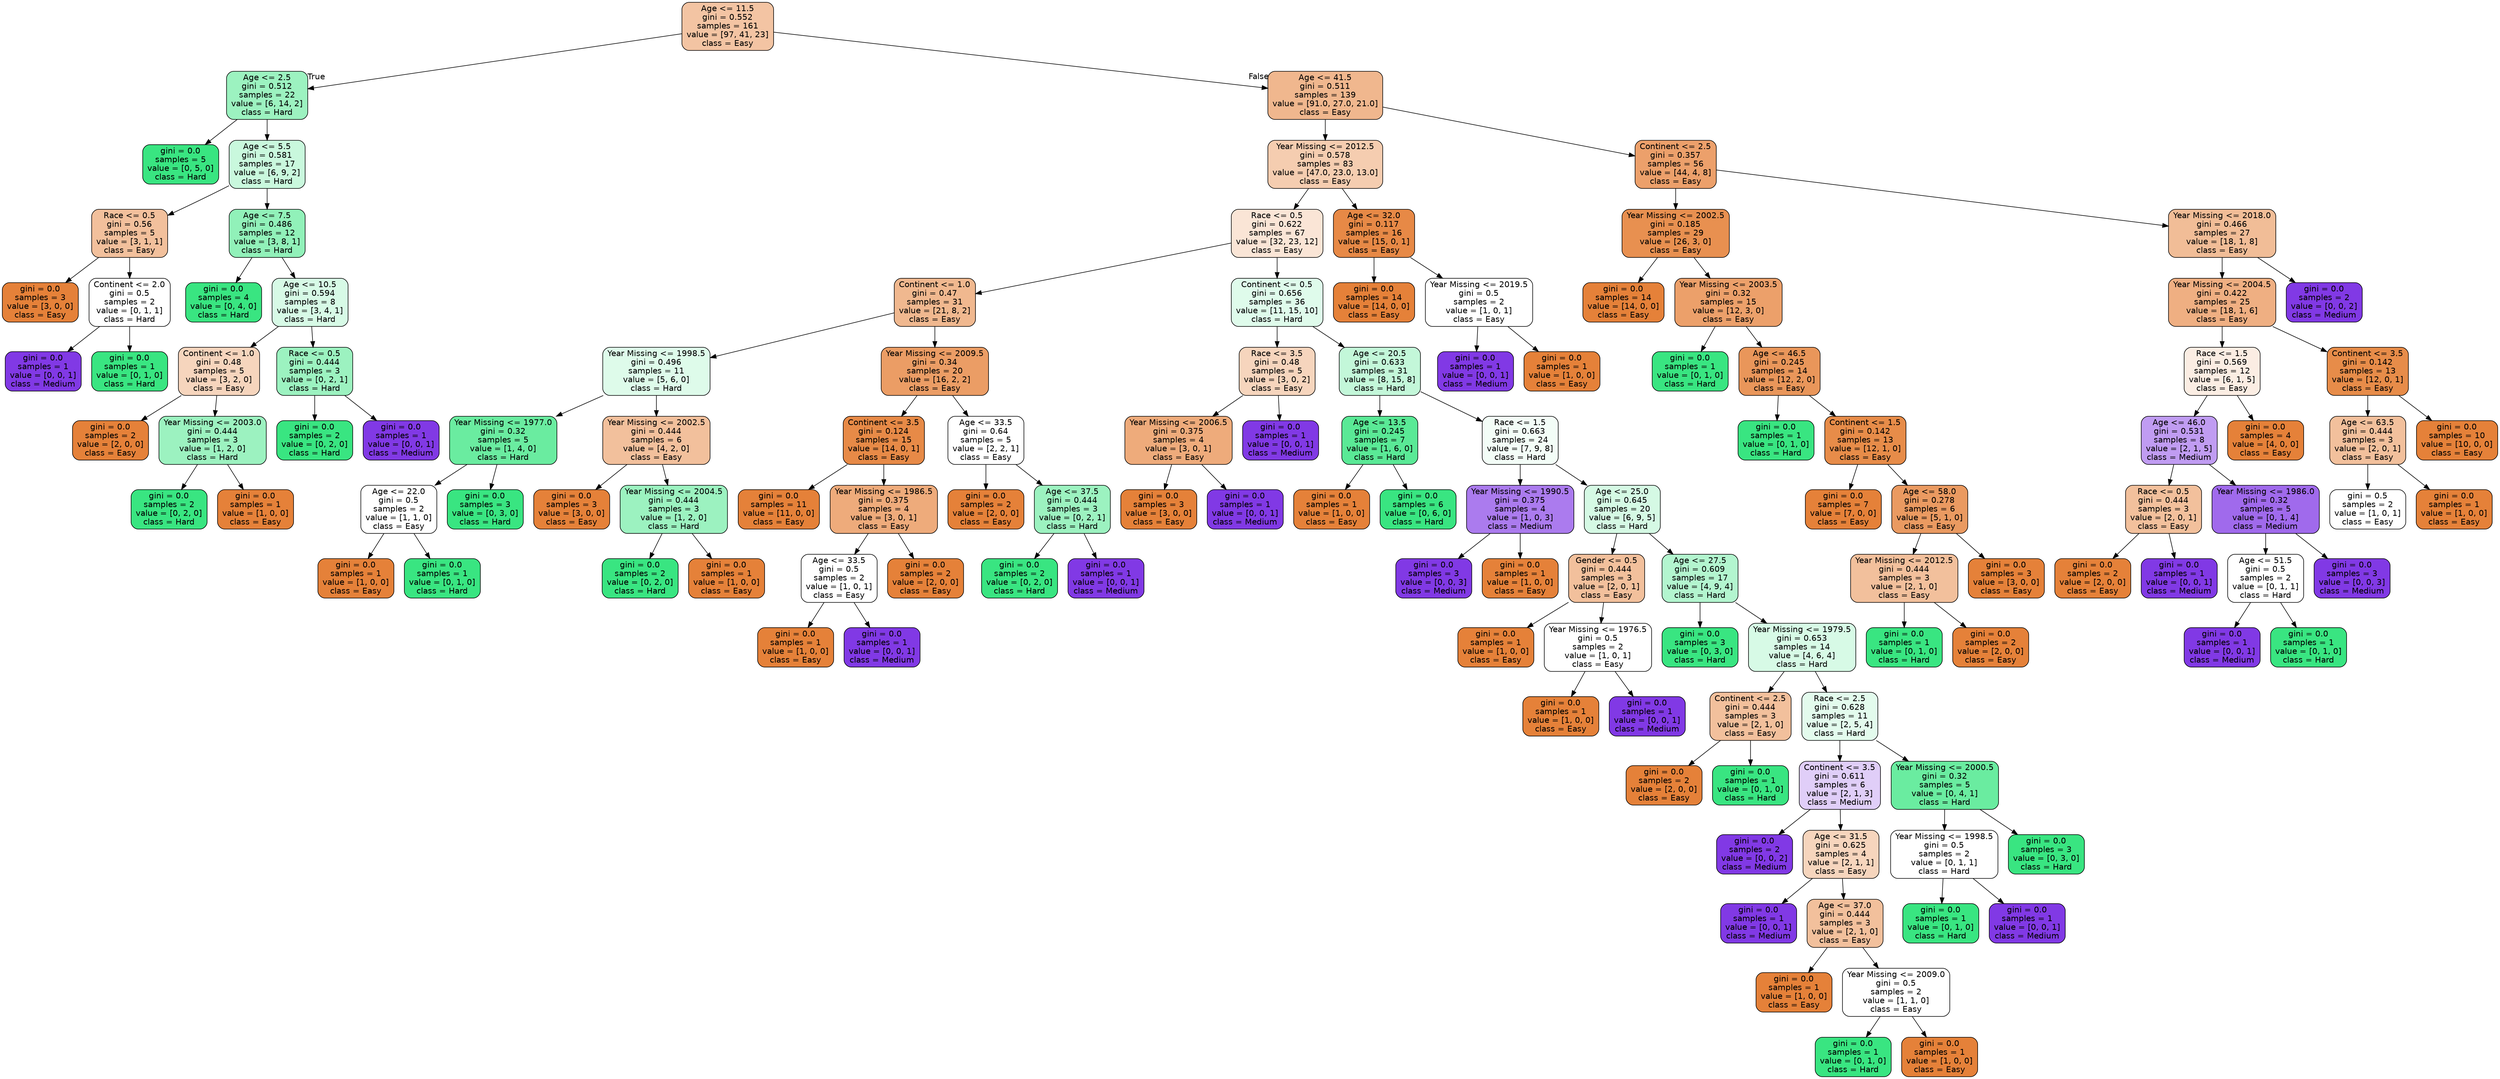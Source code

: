 digraph Tree {
node [shape=box, style="filled, rounded", color="black", fontname="helvetica"] ;
edge [fontname="helvetica"] ;
0 [label="Age <= 11.5\ngini = 0.552\nsamples = 161\nvalue = [97, 41, 23]\nclass = Easy", fillcolor="#f3c4a3"] ;
1 [label="Age <= 2.5\ngini = 0.512\nsamples = 22\nvalue = [6, 14, 2]\nclass = Hard", fillcolor="#9cf2c0"] ;
0 -> 1 [labeldistance=2.5, labelangle=45, headlabel="True"] ;
2 [label="gini = 0.0\nsamples = 5\nvalue = [0, 5, 0]\nclass = Hard", fillcolor="#39e581"] ;
1 -> 2 ;
3 [label="Age <= 5.5\ngini = 0.581\nsamples = 17\nvalue = [6, 9, 2]\nclass = Hard", fillcolor="#c9f8dd"] ;
1 -> 3 ;
4 [label="Race <= 0.5\ngini = 0.56\nsamples = 5\nvalue = [3, 1, 1]\nclass = Easy", fillcolor="#f2c09c"] ;
3 -> 4 ;
5 [label="gini = 0.0\nsamples = 3\nvalue = [3, 0, 0]\nclass = Easy", fillcolor="#e58139"] ;
4 -> 5 ;
6 [label="Continent <= 2.0\ngini = 0.5\nsamples = 2\nvalue = [0, 1, 1]\nclass = Hard", fillcolor="#ffffff"] ;
4 -> 6 ;
7 [label="gini = 0.0\nsamples = 1\nvalue = [0, 0, 1]\nclass = Medium", fillcolor="#8139e5"] ;
6 -> 7 ;
8 [label="gini = 0.0\nsamples = 1\nvalue = [0, 1, 0]\nclass = Hard", fillcolor="#39e581"] ;
6 -> 8 ;
9 [label="Age <= 7.5\ngini = 0.486\nsamples = 12\nvalue = [3, 8, 1]\nclass = Hard", fillcolor="#91f1b9"] ;
3 -> 9 ;
10 [label="gini = 0.0\nsamples = 4\nvalue = [0, 4, 0]\nclass = Hard", fillcolor="#39e581"] ;
9 -> 10 ;
11 [label="Age <= 10.5\ngini = 0.594\nsamples = 8\nvalue = [3, 4, 1]\nclass = Hard", fillcolor="#d7fae6"] ;
9 -> 11 ;
12 [label="Continent <= 1.0\ngini = 0.48\nsamples = 5\nvalue = [3, 2, 0]\nclass = Easy", fillcolor="#f6d5bd"] ;
11 -> 12 ;
13 [label="gini = 0.0\nsamples = 2\nvalue = [2, 0, 0]\nclass = Easy", fillcolor="#e58139"] ;
12 -> 13 ;
14 [label="Year Missing <= 2003.0\ngini = 0.444\nsamples = 3\nvalue = [1, 2, 0]\nclass = Hard", fillcolor="#9cf2c0"] ;
12 -> 14 ;
15 [label="gini = 0.0\nsamples = 2\nvalue = [0, 2, 0]\nclass = Hard", fillcolor="#39e581"] ;
14 -> 15 ;
16 [label="gini = 0.0\nsamples = 1\nvalue = [1, 0, 0]\nclass = Easy", fillcolor="#e58139"] ;
14 -> 16 ;
17 [label="Race <= 0.5\ngini = 0.444\nsamples = 3\nvalue = [0, 2, 1]\nclass = Hard", fillcolor="#9cf2c0"] ;
11 -> 17 ;
18 [label="gini = 0.0\nsamples = 2\nvalue = [0, 2, 0]\nclass = Hard", fillcolor="#39e581"] ;
17 -> 18 ;
19 [label="gini = 0.0\nsamples = 1\nvalue = [0, 0, 1]\nclass = Medium", fillcolor="#8139e5"] ;
17 -> 19 ;
20 [label="Age <= 41.5\ngini = 0.511\nsamples = 139\nvalue = [91.0, 27.0, 21.0]\nclass = Easy", fillcolor="#f0b78e"] ;
0 -> 20 [labeldistance=2.5, labelangle=-45, headlabel="False"] ;
21 [label="Year Missing <= 2012.5\ngini = 0.578\nsamples = 83\nvalue = [47.0, 23.0, 13.0]\nclass = Easy", fillcolor="#f5cdb0"] ;
20 -> 21 ;
22 [label="Race <= 0.5\ngini = 0.622\nsamples = 67\nvalue = [32, 23, 12]\nclass = Easy", fillcolor="#fae5d6"] ;
21 -> 22 ;
23 [label="Continent <= 1.0\ngini = 0.47\nsamples = 31\nvalue = [21, 8, 2]\nclass = Easy", fillcolor="#f0b88f"] ;
22 -> 23 ;
24 [label="Year Missing <= 1998.5\ngini = 0.496\nsamples = 11\nvalue = [5, 6, 0]\nclass = Hard", fillcolor="#defbea"] ;
23 -> 24 ;
25 [label="Year Missing <= 1977.0\ngini = 0.32\nsamples = 5\nvalue = [1, 4, 0]\nclass = Hard", fillcolor="#6aeca0"] ;
24 -> 25 ;
26 [label="Age <= 22.0\ngini = 0.5\nsamples = 2\nvalue = [1, 1, 0]\nclass = Easy", fillcolor="#ffffff"] ;
25 -> 26 ;
27 [label="gini = 0.0\nsamples = 1\nvalue = [1, 0, 0]\nclass = Easy", fillcolor="#e58139"] ;
26 -> 27 ;
28 [label="gini = 0.0\nsamples = 1\nvalue = [0, 1, 0]\nclass = Hard", fillcolor="#39e581"] ;
26 -> 28 ;
29 [label="gini = 0.0\nsamples = 3\nvalue = [0, 3, 0]\nclass = Hard", fillcolor="#39e581"] ;
25 -> 29 ;
30 [label="Year Missing <= 2002.5\ngini = 0.444\nsamples = 6\nvalue = [4, 2, 0]\nclass = Easy", fillcolor="#f2c09c"] ;
24 -> 30 ;
31 [label="gini = 0.0\nsamples = 3\nvalue = [3, 0, 0]\nclass = Easy", fillcolor="#e58139"] ;
30 -> 31 ;
32 [label="Year Missing <= 2004.5\ngini = 0.444\nsamples = 3\nvalue = [1, 2, 0]\nclass = Hard", fillcolor="#9cf2c0"] ;
30 -> 32 ;
33 [label="gini = 0.0\nsamples = 2\nvalue = [0, 2, 0]\nclass = Hard", fillcolor="#39e581"] ;
32 -> 33 ;
34 [label="gini = 0.0\nsamples = 1\nvalue = [1, 0, 0]\nclass = Easy", fillcolor="#e58139"] ;
32 -> 34 ;
35 [label="Year Missing <= 2009.5\ngini = 0.34\nsamples = 20\nvalue = [16, 2, 2]\nclass = Easy", fillcolor="#eb9d65"] ;
23 -> 35 ;
36 [label="Continent <= 3.5\ngini = 0.124\nsamples = 15\nvalue = [14, 0, 1]\nclass = Easy", fillcolor="#e78a47"] ;
35 -> 36 ;
37 [label="gini = 0.0\nsamples = 11\nvalue = [11, 0, 0]\nclass = Easy", fillcolor="#e58139"] ;
36 -> 37 ;
38 [label="Year Missing <= 1986.5\ngini = 0.375\nsamples = 4\nvalue = [3, 0, 1]\nclass = Easy", fillcolor="#eeab7b"] ;
36 -> 38 ;
39 [label="Age <= 33.5\ngini = 0.5\nsamples = 2\nvalue = [1, 0, 1]\nclass = Easy", fillcolor="#ffffff"] ;
38 -> 39 ;
40 [label="gini = 0.0\nsamples = 1\nvalue = [1, 0, 0]\nclass = Easy", fillcolor="#e58139"] ;
39 -> 40 ;
41 [label="gini = 0.0\nsamples = 1\nvalue = [0, 0, 1]\nclass = Medium", fillcolor="#8139e5"] ;
39 -> 41 ;
42 [label="gini = 0.0\nsamples = 2\nvalue = [2, 0, 0]\nclass = Easy", fillcolor="#e58139"] ;
38 -> 42 ;
43 [label="Age <= 33.5\ngini = 0.64\nsamples = 5\nvalue = [2, 2, 1]\nclass = Easy", fillcolor="#ffffff"] ;
35 -> 43 ;
44 [label="gini = 0.0\nsamples = 2\nvalue = [2, 0, 0]\nclass = Easy", fillcolor="#e58139"] ;
43 -> 44 ;
45 [label="Age <= 37.5\ngini = 0.444\nsamples = 3\nvalue = [0, 2, 1]\nclass = Hard", fillcolor="#9cf2c0"] ;
43 -> 45 ;
46 [label="gini = 0.0\nsamples = 2\nvalue = [0, 2, 0]\nclass = Hard", fillcolor="#39e581"] ;
45 -> 46 ;
47 [label="gini = 0.0\nsamples = 1\nvalue = [0, 0, 1]\nclass = Medium", fillcolor="#8139e5"] ;
45 -> 47 ;
48 [label="Continent <= 0.5\ngini = 0.656\nsamples = 36\nvalue = [11, 15, 10]\nclass = Hard", fillcolor="#dffbeb"] ;
22 -> 48 ;
49 [label="Race <= 3.5\ngini = 0.48\nsamples = 5\nvalue = [3, 0, 2]\nclass = Easy", fillcolor="#f6d5bd"] ;
48 -> 49 ;
50 [label="Year Missing <= 2006.5\ngini = 0.375\nsamples = 4\nvalue = [3, 0, 1]\nclass = Easy", fillcolor="#eeab7b"] ;
49 -> 50 ;
51 [label="gini = 0.0\nsamples = 3\nvalue = [3, 0, 0]\nclass = Easy", fillcolor="#e58139"] ;
50 -> 51 ;
52 [label="gini = 0.0\nsamples = 1\nvalue = [0, 0, 1]\nclass = Medium", fillcolor="#8139e5"] ;
50 -> 52 ;
53 [label="gini = 0.0\nsamples = 1\nvalue = [0, 0, 1]\nclass = Medium", fillcolor="#8139e5"] ;
49 -> 53 ;
54 [label="Age <= 20.5\ngini = 0.633\nsamples = 31\nvalue = [8, 15, 8]\nclass = Hard", fillcolor="#c3f7d9"] ;
48 -> 54 ;
55 [label="Age <= 13.5\ngini = 0.245\nsamples = 7\nvalue = [1, 6, 0]\nclass = Hard", fillcolor="#5ae996"] ;
54 -> 55 ;
56 [label="gini = 0.0\nsamples = 1\nvalue = [1, 0, 0]\nclass = Easy", fillcolor="#e58139"] ;
55 -> 56 ;
57 [label="gini = 0.0\nsamples = 6\nvalue = [0, 6, 0]\nclass = Hard", fillcolor="#39e581"] ;
55 -> 57 ;
58 [label="Race <= 1.5\ngini = 0.663\nsamples = 24\nvalue = [7, 9, 8]\nclass = Hard", fillcolor="#f3fdf7"] ;
54 -> 58 ;
59 [label="Year Missing <= 1990.5\ngini = 0.375\nsamples = 4\nvalue = [1, 0, 3]\nclass = Medium", fillcolor="#ab7bee"] ;
58 -> 59 ;
60 [label="gini = 0.0\nsamples = 3\nvalue = [0, 0, 3]\nclass = Medium", fillcolor="#8139e5"] ;
59 -> 60 ;
61 [label="gini = 0.0\nsamples = 1\nvalue = [1, 0, 0]\nclass = Easy", fillcolor="#e58139"] ;
59 -> 61 ;
62 [label="Age <= 25.0\ngini = 0.645\nsamples = 20\nvalue = [6, 9, 5]\nclass = Hard", fillcolor="#d5f9e4"] ;
58 -> 62 ;
63 [label="Gender <= 0.5\ngini = 0.444\nsamples = 3\nvalue = [2, 0, 1]\nclass = Easy", fillcolor="#f2c09c"] ;
62 -> 63 ;
64 [label="gini = 0.0\nsamples = 1\nvalue = [1, 0, 0]\nclass = Easy", fillcolor="#e58139"] ;
63 -> 64 ;
65 [label="Year Missing <= 1976.5\ngini = 0.5\nsamples = 2\nvalue = [1, 0, 1]\nclass = Easy", fillcolor="#ffffff"] ;
63 -> 65 ;
66 [label="gini = 0.0\nsamples = 1\nvalue = [1, 0, 0]\nclass = Easy", fillcolor="#e58139"] ;
65 -> 66 ;
67 [label="gini = 0.0\nsamples = 1\nvalue = [0, 0, 1]\nclass = Medium", fillcolor="#8139e5"] ;
65 -> 67 ;
68 [label="Age <= 27.5\ngini = 0.609\nsamples = 17\nvalue = [4, 9, 4]\nclass = Hard", fillcolor="#b3f5cf"] ;
62 -> 68 ;
69 [label="gini = 0.0\nsamples = 3\nvalue = [0, 3, 0]\nclass = Hard", fillcolor="#39e581"] ;
68 -> 69 ;
70 [label="Year Missing <= 1979.5\ngini = 0.653\nsamples = 14\nvalue = [4, 6, 4]\nclass = Hard", fillcolor="#d7fae6"] ;
68 -> 70 ;
71 [label="Continent <= 2.5\ngini = 0.444\nsamples = 3\nvalue = [2, 1, 0]\nclass = Easy", fillcolor="#f2c09c"] ;
70 -> 71 ;
72 [label="gini = 0.0\nsamples = 2\nvalue = [2, 0, 0]\nclass = Easy", fillcolor="#e58139"] ;
71 -> 72 ;
73 [label="gini = 0.0\nsamples = 1\nvalue = [0, 1, 0]\nclass = Hard", fillcolor="#39e581"] ;
71 -> 73 ;
74 [label="Race <= 2.5\ngini = 0.628\nsamples = 11\nvalue = [2, 5, 4]\nclass = Hard", fillcolor="#e3fbed"] ;
70 -> 74 ;
75 [label="Continent <= 3.5\ngini = 0.611\nsamples = 6\nvalue = [2, 1, 3]\nclass = Medium", fillcolor="#e0cef8"] ;
74 -> 75 ;
76 [label="gini = 0.0\nsamples = 2\nvalue = [0, 0, 2]\nclass = Medium", fillcolor="#8139e5"] ;
75 -> 76 ;
77 [label="Age <= 31.5\ngini = 0.625\nsamples = 4\nvalue = [2, 1, 1]\nclass = Easy", fillcolor="#f6d5bd"] ;
75 -> 77 ;
78 [label="gini = 0.0\nsamples = 1\nvalue = [0, 0, 1]\nclass = Medium", fillcolor="#8139e5"] ;
77 -> 78 ;
79 [label="Age <= 37.0\ngini = 0.444\nsamples = 3\nvalue = [2, 1, 0]\nclass = Easy", fillcolor="#f2c09c"] ;
77 -> 79 ;
80 [label="gini = 0.0\nsamples = 1\nvalue = [1, 0, 0]\nclass = Easy", fillcolor="#e58139"] ;
79 -> 80 ;
81 [label="Year Missing <= 2009.0\ngini = 0.5\nsamples = 2\nvalue = [1, 1, 0]\nclass = Easy", fillcolor="#ffffff"] ;
79 -> 81 ;
82 [label="gini = 0.0\nsamples = 1\nvalue = [0, 1, 0]\nclass = Hard", fillcolor="#39e581"] ;
81 -> 82 ;
83 [label="gini = 0.0\nsamples = 1\nvalue = [1, 0, 0]\nclass = Easy", fillcolor="#e58139"] ;
81 -> 83 ;
84 [label="Year Missing <= 2000.5\ngini = 0.32\nsamples = 5\nvalue = [0, 4, 1]\nclass = Hard", fillcolor="#6aeca0"] ;
74 -> 84 ;
85 [label="Year Missing <= 1998.5\ngini = 0.5\nsamples = 2\nvalue = [0, 1, 1]\nclass = Hard", fillcolor="#ffffff"] ;
84 -> 85 ;
86 [label="gini = 0.0\nsamples = 1\nvalue = [0, 1, 0]\nclass = Hard", fillcolor="#39e581"] ;
85 -> 86 ;
87 [label="gini = 0.0\nsamples = 1\nvalue = [0, 0, 1]\nclass = Medium", fillcolor="#8139e5"] ;
85 -> 87 ;
88 [label="gini = 0.0\nsamples = 3\nvalue = [0, 3, 0]\nclass = Hard", fillcolor="#39e581"] ;
84 -> 88 ;
89 [label="Age <= 32.0\ngini = 0.117\nsamples = 16\nvalue = [15, 0, 1]\nclass = Easy", fillcolor="#e78946"] ;
21 -> 89 ;
90 [label="gini = 0.0\nsamples = 14\nvalue = [14, 0, 0]\nclass = Easy", fillcolor="#e58139"] ;
89 -> 90 ;
91 [label="Year Missing <= 2019.5\ngini = 0.5\nsamples = 2\nvalue = [1, 0, 1]\nclass = Easy", fillcolor="#ffffff"] ;
89 -> 91 ;
92 [label="gini = 0.0\nsamples = 1\nvalue = [0, 0, 1]\nclass = Medium", fillcolor="#8139e5"] ;
91 -> 92 ;
93 [label="gini = 0.0\nsamples = 1\nvalue = [1, 0, 0]\nclass = Easy", fillcolor="#e58139"] ;
91 -> 93 ;
94 [label="Continent <= 2.5\ngini = 0.357\nsamples = 56\nvalue = [44, 4, 8]\nclass = Easy", fillcolor="#eca06b"] ;
20 -> 94 ;
95 [label="Year Missing <= 2002.5\ngini = 0.185\nsamples = 29\nvalue = [26, 3, 0]\nclass = Easy", fillcolor="#e89050"] ;
94 -> 95 ;
96 [label="gini = 0.0\nsamples = 14\nvalue = [14, 0, 0]\nclass = Easy", fillcolor="#e58139"] ;
95 -> 96 ;
97 [label="Year Missing <= 2003.5\ngini = 0.32\nsamples = 15\nvalue = [12, 3, 0]\nclass = Easy", fillcolor="#eca06a"] ;
95 -> 97 ;
98 [label="gini = 0.0\nsamples = 1\nvalue = [0, 1, 0]\nclass = Hard", fillcolor="#39e581"] ;
97 -> 98 ;
99 [label="Age <= 46.5\ngini = 0.245\nsamples = 14\nvalue = [12, 2, 0]\nclass = Easy", fillcolor="#e9965a"] ;
97 -> 99 ;
100 [label="gini = 0.0\nsamples = 1\nvalue = [0, 1, 0]\nclass = Hard", fillcolor="#39e581"] ;
99 -> 100 ;
101 [label="Continent <= 1.5\ngini = 0.142\nsamples = 13\nvalue = [12, 1, 0]\nclass = Easy", fillcolor="#e78c49"] ;
99 -> 101 ;
102 [label="gini = 0.0\nsamples = 7\nvalue = [7, 0, 0]\nclass = Easy", fillcolor="#e58139"] ;
101 -> 102 ;
103 [label="Age <= 58.0\ngini = 0.278\nsamples = 6\nvalue = [5, 1, 0]\nclass = Easy", fillcolor="#ea9a61"] ;
101 -> 103 ;
104 [label="Year Missing <= 2012.5\ngini = 0.444\nsamples = 3\nvalue = [2, 1, 0]\nclass = Easy", fillcolor="#f2c09c"] ;
103 -> 104 ;
105 [label="gini = 0.0\nsamples = 1\nvalue = [0, 1, 0]\nclass = Hard", fillcolor="#39e581"] ;
104 -> 105 ;
106 [label="gini = 0.0\nsamples = 2\nvalue = [2, 0, 0]\nclass = Easy", fillcolor="#e58139"] ;
104 -> 106 ;
107 [label="gini = 0.0\nsamples = 3\nvalue = [3, 0, 0]\nclass = Easy", fillcolor="#e58139"] ;
103 -> 107 ;
108 [label="Year Missing <= 2018.0\ngini = 0.466\nsamples = 27\nvalue = [18, 1, 8]\nclass = Easy", fillcolor="#f1bd97"] ;
94 -> 108 ;
109 [label="Year Missing <= 2004.5\ngini = 0.422\nsamples = 25\nvalue = [18, 1, 6]\nclass = Easy", fillcolor="#efaf82"] ;
108 -> 109 ;
110 [label="Race <= 1.5\ngini = 0.569\nsamples = 12\nvalue = [6, 1, 5]\nclass = Easy", fillcolor="#fbede3"] ;
109 -> 110 ;
111 [label="Age <= 46.0\ngini = 0.531\nsamples = 8\nvalue = [2, 1, 5]\nclass = Medium", fillcolor="#c09cf2"] ;
110 -> 111 ;
112 [label="Race <= 0.5\ngini = 0.444\nsamples = 3\nvalue = [2, 0, 1]\nclass = Easy", fillcolor="#f2c09c"] ;
111 -> 112 ;
113 [label="gini = 0.0\nsamples = 2\nvalue = [2, 0, 0]\nclass = Easy", fillcolor="#e58139"] ;
112 -> 113 ;
114 [label="gini = 0.0\nsamples = 1\nvalue = [0, 0, 1]\nclass = Medium", fillcolor="#8139e5"] ;
112 -> 114 ;
115 [label="Year Missing <= 1986.0\ngini = 0.32\nsamples = 5\nvalue = [0, 1, 4]\nclass = Medium", fillcolor="#a06aec"] ;
111 -> 115 ;
116 [label="Age <= 51.5\ngini = 0.5\nsamples = 2\nvalue = [0, 1, 1]\nclass = Hard", fillcolor="#ffffff"] ;
115 -> 116 ;
117 [label="gini = 0.0\nsamples = 1\nvalue = [0, 0, 1]\nclass = Medium", fillcolor="#8139e5"] ;
116 -> 117 ;
118 [label="gini = 0.0\nsamples = 1\nvalue = [0, 1, 0]\nclass = Hard", fillcolor="#39e581"] ;
116 -> 118 ;
119 [label="gini = 0.0\nsamples = 3\nvalue = [0, 0, 3]\nclass = Medium", fillcolor="#8139e5"] ;
115 -> 119 ;
120 [label="gini = 0.0\nsamples = 4\nvalue = [4, 0, 0]\nclass = Easy", fillcolor="#e58139"] ;
110 -> 120 ;
121 [label="Continent <= 3.5\ngini = 0.142\nsamples = 13\nvalue = [12, 0, 1]\nclass = Easy", fillcolor="#e78c49"] ;
109 -> 121 ;
122 [label="Age <= 63.5\ngini = 0.444\nsamples = 3\nvalue = [2, 0, 1]\nclass = Easy", fillcolor="#f2c09c"] ;
121 -> 122 ;
123 [label="gini = 0.5\nsamples = 2\nvalue = [1, 0, 1]\nclass = Easy", fillcolor="#ffffff"] ;
122 -> 123 ;
124 [label="gini = 0.0\nsamples = 1\nvalue = [1, 0, 0]\nclass = Easy", fillcolor="#e58139"] ;
122 -> 124 ;
125 [label="gini = 0.0\nsamples = 10\nvalue = [10, 0, 0]\nclass = Easy", fillcolor="#e58139"] ;
121 -> 125 ;
126 [label="gini = 0.0\nsamples = 2\nvalue = [0, 0, 2]\nclass = Medium", fillcolor="#8139e5"] ;
108 -> 126 ;
}